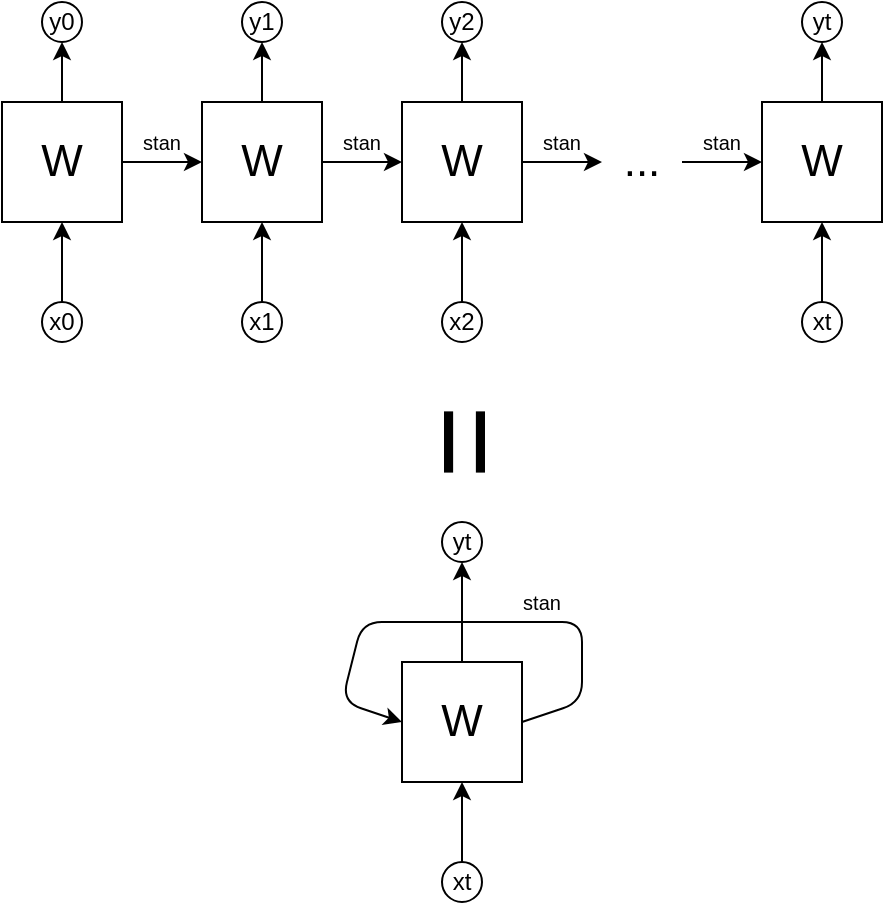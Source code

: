 <mxfile version="12.3.3" type="device" pages="1"><diagram id="-8KcWPQ5BUm8tNknmukK" name="Page-1"><mxGraphModel dx="1422" dy="837" grid="1" gridSize="10" guides="1" tooltips="1" connect="1" arrows="1" fold="1" page="1" pageScale="1" pageWidth="850" pageHeight="1100" math="0" shadow="0"><root><mxCell id="0"/><mxCell id="1" parent="0"/><mxCell id="dOduF_Yks_lQjSvq2rSg-1" value="W" style="rounded=0;whiteSpace=wrap;html=1;fontSize=22;" vertex="1" parent="1"><mxGeometry x="70" y="140" width="60" height="60" as="geometry"/></mxCell><mxCell id="dOduF_Yks_lQjSvq2rSg-2" value="" style="endArrow=classic;html=1;entryX=0.5;entryY=1;entryDx=0;entryDy=0;" edge="1" parent="1" target="dOduF_Yks_lQjSvq2rSg-1"><mxGeometry width="50" height="50" relative="1" as="geometry"><mxPoint x="100" y="240" as="sourcePoint"/><mxPoint x="120" y="220" as="targetPoint"/></mxGeometry></mxCell><mxCell id="dOduF_Yks_lQjSvq2rSg-3" value="" style="endArrow=classic;html=1;exitX=0.5;exitY=0;exitDx=0;exitDy=0;" edge="1" parent="1" source="dOduF_Yks_lQjSvq2rSg-1"><mxGeometry width="50" height="50" relative="1" as="geometry"><mxPoint x="70" y="320" as="sourcePoint"/><mxPoint x="100" y="110" as="targetPoint"/></mxGeometry></mxCell><mxCell id="dOduF_Yks_lQjSvq2rSg-4" value="" style="endArrow=classic;html=1;exitX=1;exitY=0.5;exitDx=0;exitDy=0;" edge="1" parent="1" source="dOduF_Yks_lQjSvq2rSg-1"><mxGeometry width="50" height="50" relative="1" as="geometry"><mxPoint x="70" y="320" as="sourcePoint"/><mxPoint x="170" y="170" as="targetPoint"/></mxGeometry></mxCell><mxCell id="dOduF_Yks_lQjSvq2rSg-5" value="W" style="rounded=0;whiteSpace=wrap;html=1;fontSize=22;" vertex="1" parent="1"><mxGeometry x="170" y="140" width="60" height="60" as="geometry"/></mxCell><mxCell id="dOduF_Yks_lQjSvq2rSg-6" value="" style="endArrow=classic;html=1;entryX=0.5;entryY=1;entryDx=0;entryDy=0;" edge="1" target="dOduF_Yks_lQjSvq2rSg-5" parent="1"><mxGeometry width="50" height="50" relative="1" as="geometry"><mxPoint x="200" y="240" as="sourcePoint"/><mxPoint x="220" y="220" as="targetPoint"/></mxGeometry></mxCell><mxCell id="dOduF_Yks_lQjSvq2rSg-7" value="" style="endArrow=classic;html=1;exitX=0.5;exitY=0;exitDx=0;exitDy=0;" edge="1" source="dOduF_Yks_lQjSvq2rSg-5" parent="1"><mxGeometry width="50" height="50" relative="1" as="geometry"><mxPoint x="170" y="320" as="sourcePoint"/><mxPoint x="200" y="110" as="targetPoint"/></mxGeometry></mxCell><mxCell id="dOduF_Yks_lQjSvq2rSg-9" value="W" style="rounded=0;whiteSpace=wrap;html=1;fontSize=22;" vertex="1" parent="1"><mxGeometry x="270" y="140" width="60" height="60" as="geometry"/></mxCell><mxCell id="dOduF_Yks_lQjSvq2rSg-10" value="" style="endArrow=classic;html=1;entryX=0.5;entryY=1;entryDx=0;entryDy=0;" edge="1" target="dOduF_Yks_lQjSvq2rSg-9" parent="1"><mxGeometry width="50" height="50" relative="1" as="geometry"><mxPoint x="300" y="240" as="sourcePoint"/><mxPoint x="320" y="220" as="targetPoint"/></mxGeometry></mxCell><mxCell id="dOduF_Yks_lQjSvq2rSg-11" value="" style="endArrow=classic;html=1;exitX=0.5;exitY=0;exitDx=0;exitDy=0;" edge="1" source="dOduF_Yks_lQjSvq2rSg-9" parent="1"><mxGeometry width="50" height="50" relative="1" as="geometry"><mxPoint x="270" y="320" as="sourcePoint"/><mxPoint x="300" y="110" as="targetPoint"/></mxGeometry></mxCell><mxCell id="dOduF_Yks_lQjSvq2rSg-13" value="..." style="text;html=1;strokeColor=none;fillColor=none;align=center;verticalAlign=middle;whiteSpace=wrap;rounded=0;fontSize=22;" vertex="1" parent="1"><mxGeometry x="370" y="160" width="40" height="20" as="geometry"/></mxCell><mxCell id="dOduF_Yks_lQjSvq2rSg-15" value="W" style="rounded=0;whiteSpace=wrap;html=1;fontSize=22;" vertex="1" parent="1"><mxGeometry x="450" y="140" width="60" height="60" as="geometry"/></mxCell><mxCell id="dOduF_Yks_lQjSvq2rSg-18" value="" style="endArrow=classic;html=1;entryX=0.5;entryY=1;entryDx=0;entryDy=0;" edge="1" parent="1" target="dOduF_Yks_lQjSvq2rSg-15"><mxGeometry width="50" height="50" relative="1" as="geometry"><mxPoint x="480" y="240" as="sourcePoint"/><mxPoint x="140" y="270" as="targetPoint"/></mxGeometry></mxCell><mxCell id="dOduF_Yks_lQjSvq2rSg-19" value="" style="endArrow=classic;html=1;exitX=0.5;exitY=0;exitDx=0;exitDy=0;" edge="1" parent="1" source="dOduF_Yks_lQjSvq2rSg-15"><mxGeometry width="50" height="50" relative="1" as="geometry"><mxPoint x="460" y="90" as="sourcePoint"/><mxPoint x="480" y="110" as="targetPoint"/></mxGeometry></mxCell><mxCell id="dOduF_Yks_lQjSvq2rSg-20" value="x0" style="ellipse;whiteSpace=wrap;html=1;aspect=fixed;" vertex="1" parent="1"><mxGeometry x="90" y="240" width="20" height="20" as="geometry"/></mxCell><mxCell id="dOduF_Yks_lQjSvq2rSg-21" value="x1" style="ellipse;whiteSpace=wrap;html=1;aspect=fixed;" vertex="1" parent="1"><mxGeometry x="190" y="240" width="20" height="20" as="geometry"/></mxCell><mxCell id="dOduF_Yks_lQjSvq2rSg-22" value="x2" style="ellipse;whiteSpace=wrap;html=1;aspect=fixed;" vertex="1" parent="1"><mxGeometry x="290" y="240" width="20" height="20" as="geometry"/></mxCell><mxCell id="dOduF_Yks_lQjSvq2rSg-23" value="xt" style="ellipse;whiteSpace=wrap;html=1;aspect=fixed;" vertex="1" parent="1"><mxGeometry x="470" y="240" width="20" height="20" as="geometry"/></mxCell><mxCell id="dOduF_Yks_lQjSvq2rSg-24" value="y0" style="ellipse;whiteSpace=wrap;html=1;aspect=fixed;" vertex="1" parent="1"><mxGeometry x="90" y="90" width="20" height="20" as="geometry"/></mxCell><mxCell id="dOduF_Yks_lQjSvq2rSg-25" value="y1" style="ellipse;whiteSpace=wrap;html=1;aspect=fixed;" vertex="1" parent="1"><mxGeometry x="190" y="90" width="20" height="20" as="geometry"/></mxCell><mxCell id="dOduF_Yks_lQjSvq2rSg-26" value="y2" style="ellipse;whiteSpace=wrap;html=1;aspect=fixed;" vertex="1" parent="1"><mxGeometry x="290" y="90" width="20" height="20" as="geometry"/></mxCell><mxCell id="dOduF_Yks_lQjSvq2rSg-27" value="yt" style="ellipse;whiteSpace=wrap;html=1;aspect=fixed;" vertex="1" parent="1"><mxGeometry x="470" y="90" width="20" height="20" as="geometry"/></mxCell><mxCell id="dOduF_Yks_lQjSvq2rSg-28" value="stan" style="text;html=1;strokeColor=none;fillColor=none;align=center;verticalAlign=middle;whiteSpace=wrap;rounded=0;fontSize=10;" vertex="1" parent="1"><mxGeometry x="130" y="150" width="40" height="20" as="geometry"/></mxCell><mxCell id="dOduF_Yks_lQjSvq2rSg-29" value="" style="endArrow=classic;html=1;exitX=1;exitY=0.5;exitDx=0;exitDy=0;" edge="1" parent="1"><mxGeometry width="50" height="50" relative="1" as="geometry"><mxPoint x="230" y="170" as="sourcePoint"/><mxPoint x="270" y="170" as="targetPoint"/></mxGeometry></mxCell><mxCell id="dOduF_Yks_lQjSvq2rSg-30" value="stan" style="text;html=1;strokeColor=none;fillColor=none;align=center;verticalAlign=middle;whiteSpace=wrap;rounded=0;fontSize=10;" vertex="1" parent="1"><mxGeometry x="230" y="150" width="40" height="20" as="geometry"/></mxCell><mxCell id="dOduF_Yks_lQjSvq2rSg-33" value="" style="endArrow=classic;html=1;exitX=1;exitY=0.5;exitDx=0;exitDy=0;" edge="1" parent="1"><mxGeometry width="50" height="50" relative="1" as="geometry"><mxPoint x="410" y="170" as="sourcePoint"/><mxPoint x="450" y="170" as="targetPoint"/></mxGeometry></mxCell><mxCell id="dOduF_Yks_lQjSvq2rSg-34" value="stan" style="text;html=1;strokeColor=none;fillColor=none;align=center;verticalAlign=middle;whiteSpace=wrap;rounded=0;fontSize=10;" vertex="1" parent="1"><mxGeometry x="410" y="150" width="40" height="20" as="geometry"/></mxCell><mxCell id="dOduF_Yks_lQjSvq2rSg-35" value="" style="endArrow=classic;html=1;exitX=1;exitY=0.5;exitDx=0;exitDy=0;" edge="1" parent="1"><mxGeometry width="50" height="50" relative="1" as="geometry"><mxPoint x="330" y="170" as="sourcePoint"/><mxPoint x="370" y="170" as="targetPoint"/></mxGeometry></mxCell><mxCell id="dOduF_Yks_lQjSvq2rSg-36" value="stan" style="text;html=1;strokeColor=none;fillColor=none;align=center;verticalAlign=middle;whiteSpace=wrap;rounded=0;fontSize=10;" vertex="1" parent="1"><mxGeometry x="330" y="150" width="40" height="20" as="geometry"/></mxCell><mxCell id="dOduF_Yks_lQjSvq2rSg-37" value="W" style="rounded=0;whiteSpace=wrap;html=1;fontSize=22;" vertex="1" parent="1"><mxGeometry x="270" y="420" width="60" height="60" as="geometry"/></mxCell><mxCell id="dOduF_Yks_lQjSvq2rSg-38" value="" style="endArrow=classic;html=1;entryX=0.5;entryY=1;entryDx=0;entryDy=0;" edge="1" target="dOduF_Yks_lQjSvq2rSg-37" parent="1"><mxGeometry width="50" height="50" relative="1" as="geometry"><mxPoint x="300" y="520" as="sourcePoint"/><mxPoint x="320" y="500" as="targetPoint"/></mxGeometry></mxCell><mxCell id="dOduF_Yks_lQjSvq2rSg-39" value="" style="endArrow=classic;html=1;exitX=0.5;exitY=0;exitDx=0;exitDy=0;entryX=0.5;entryY=1;entryDx=0;entryDy=0;" edge="1" source="dOduF_Yks_lQjSvq2rSg-37" parent="1" target="dOduF_Yks_lQjSvq2rSg-41"><mxGeometry width="50" height="50" relative="1" as="geometry"><mxPoint x="270" y="600" as="sourcePoint"/><mxPoint x="300" y="390" as="targetPoint"/></mxGeometry></mxCell><mxCell id="dOduF_Yks_lQjSvq2rSg-40" value="xt" style="ellipse;whiteSpace=wrap;html=1;aspect=fixed;" vertex="1" parent="1"><mxGeometry x="290" y="520" width="20" height="20" as="geometry"/></mxCell><mxCell id="dOduF_Yks_lQjSvq2rSg-41" value="yt" style="ellipse;whiteSpace=wrap;html=1;aspect=fixed;" vertex="1" parent="1"><mxGeometry x="290" y="350" width="20" height="20" as="geometry"/></mxCell><mxCell id="dOduF_Yks_lQjSvq2rSg-43" value="" style="endArrow=classic;html=1;fontSize=10;exitX=1;exitY=0.5;exitDx=0;exitDy=0;entryX=0;entryY=0.5;entryDx=0;entryDy=0;" edge="1" parent="1" source="dOduF_Yks_lQjSvq2rSg-37" target="dOduF_Yks_lQjSvq2rSg-37"><mxGeometry width="50" height="50" relative="1" as="geometry"><mxPoint x="70" y="610" as="sourcePoint"/><mxPoint x="120" y="560" as="targetPoint"/><Array as="points"><mxPoint x="360" y="440"/><mxPoint x="360" y="400"/><mxPoint x="300" y="400"/><mxPoint x="250" y="400"/><mxPoint x="240" y="440"/></Array></mxGeometry></mxCell><mxCell id="dOduF_Yks_lQjSvq2rSg-44" value="stan" style="text;html=1;strokeColor=none;fillColor=none;align=center;verticalAlign=middle;whiteSpace=wrap;rounded=0;fontSize=10;" vertex="1" parent="1"><mxGeometry x="320" y="380" width="40" height="20" as="geometry"/></mxCell><mxCell id="dOduF_Yks_lQjSvq2rSg-47" value="=" style="text;html=1;strokeColor=none;fillColor=none;align=center;verticalAlign=middle;whiteSpace=wrap;rounded=0;fontSize=63;horizontal=0;" vertex="1" parent="1"><mxGeometry x="280" y="300" width="40" height="20" as="geometry"/></mxCell></root></mxGraphModel></diagram></mxfile>
